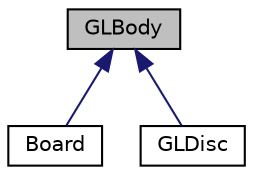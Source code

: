 digraph "GLBody"
{
 // LATEX_PDF_SIZE
  edge [fontname="Helvetica",fontsize="10",labelfontname="Helvetica",labelfontsize="10"];
  node [fontname="Helvetica",fontsize="10",shape=record];
  Node0 [label="GLBody",height=0.2,width=0.4,color="black", fillcolor="grey75", style="filled", fontcolor="black",tooltip="A 3D body that uses a GLESRenderer for drawing and GLPoint objects for defining its surface."];
  Node0 -> Node1 [dir="back",color="midnightblue",fontsize="10",style="solid",fontname="Helvetica"];
  Node1 [label="Board",height=0.2,width=0.4,color="black", fillcolor="white", style="filled",URL="$class_board.html",tooltip=" "];
  Node0 -> Node2 [dir="back",color="midnightblue",fontsize="10",style="solid",fontname="Helvetica"];
  Node2 [label="GLDisc",height=0.2,width=0.4,color="black", fillcolor="white", style="filled",URL="$class_g_l_disc.html",tooltip=" "];
}

